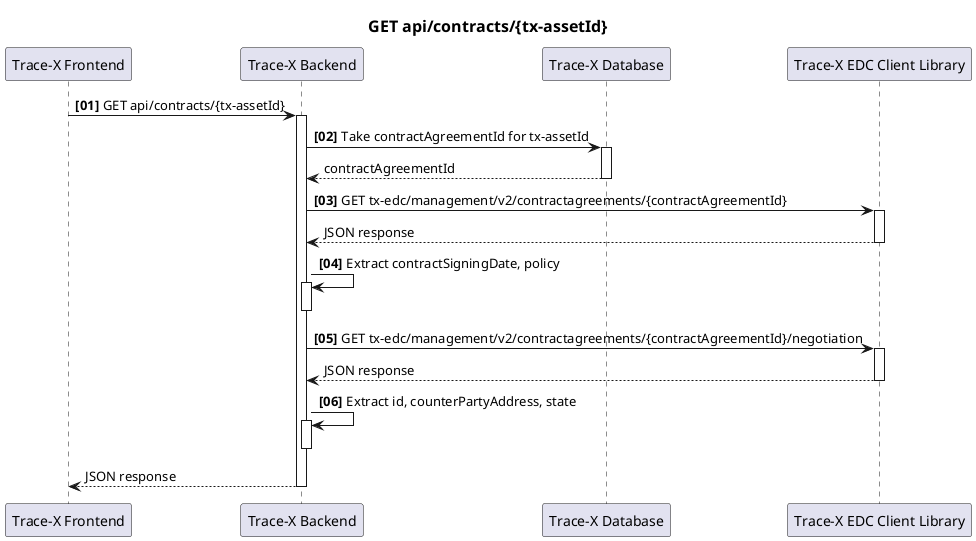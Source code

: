@startuml
title
    ==GET api/contracts/{tx-assetId}
end title

autonumber "<B>[00]"

participant "Trace-X Frontend" as FE order 0
participant "Trace-X Backend" as BE order 1
participant "Trace-X Database" as DB order 2
participant "Trace-X EDC Client Library" as TXEDC order 3

FE -> BE: GET api/contracts/{tx-assetId}

activate BE
BE -> DB: Take contractAgreementId for tx-assetId
activate DB
autonumber stop
DB --> BE: contractAgreementId
autonumber resume
deactivate DB

BE -> TXEDC: GET tx-edc/management/v2/contractagreements/{contractAgreementId}
activate TXEDC
autonumber stop
TXEDC --> BE: JSON response
autonumber resume
deactivate TXEDC
BE -> BE: Extract contractSigningDate, policy
activate BE
deactivate BE

BE -> TXEDC: GET tx-edc/management/v2/contractagreements/{contractAgreementId}/negotiation
activate TXEDC
autonumber stop
TXEDC --> BE: JSON response
autonumber resume
deactivate TXEDC
BE -> BE: Extract id, counterPartyAddress, state
activate BE
deactivate BE

autonumber stop
BE --> FE: JSON response
deactivate BE

@enduml
